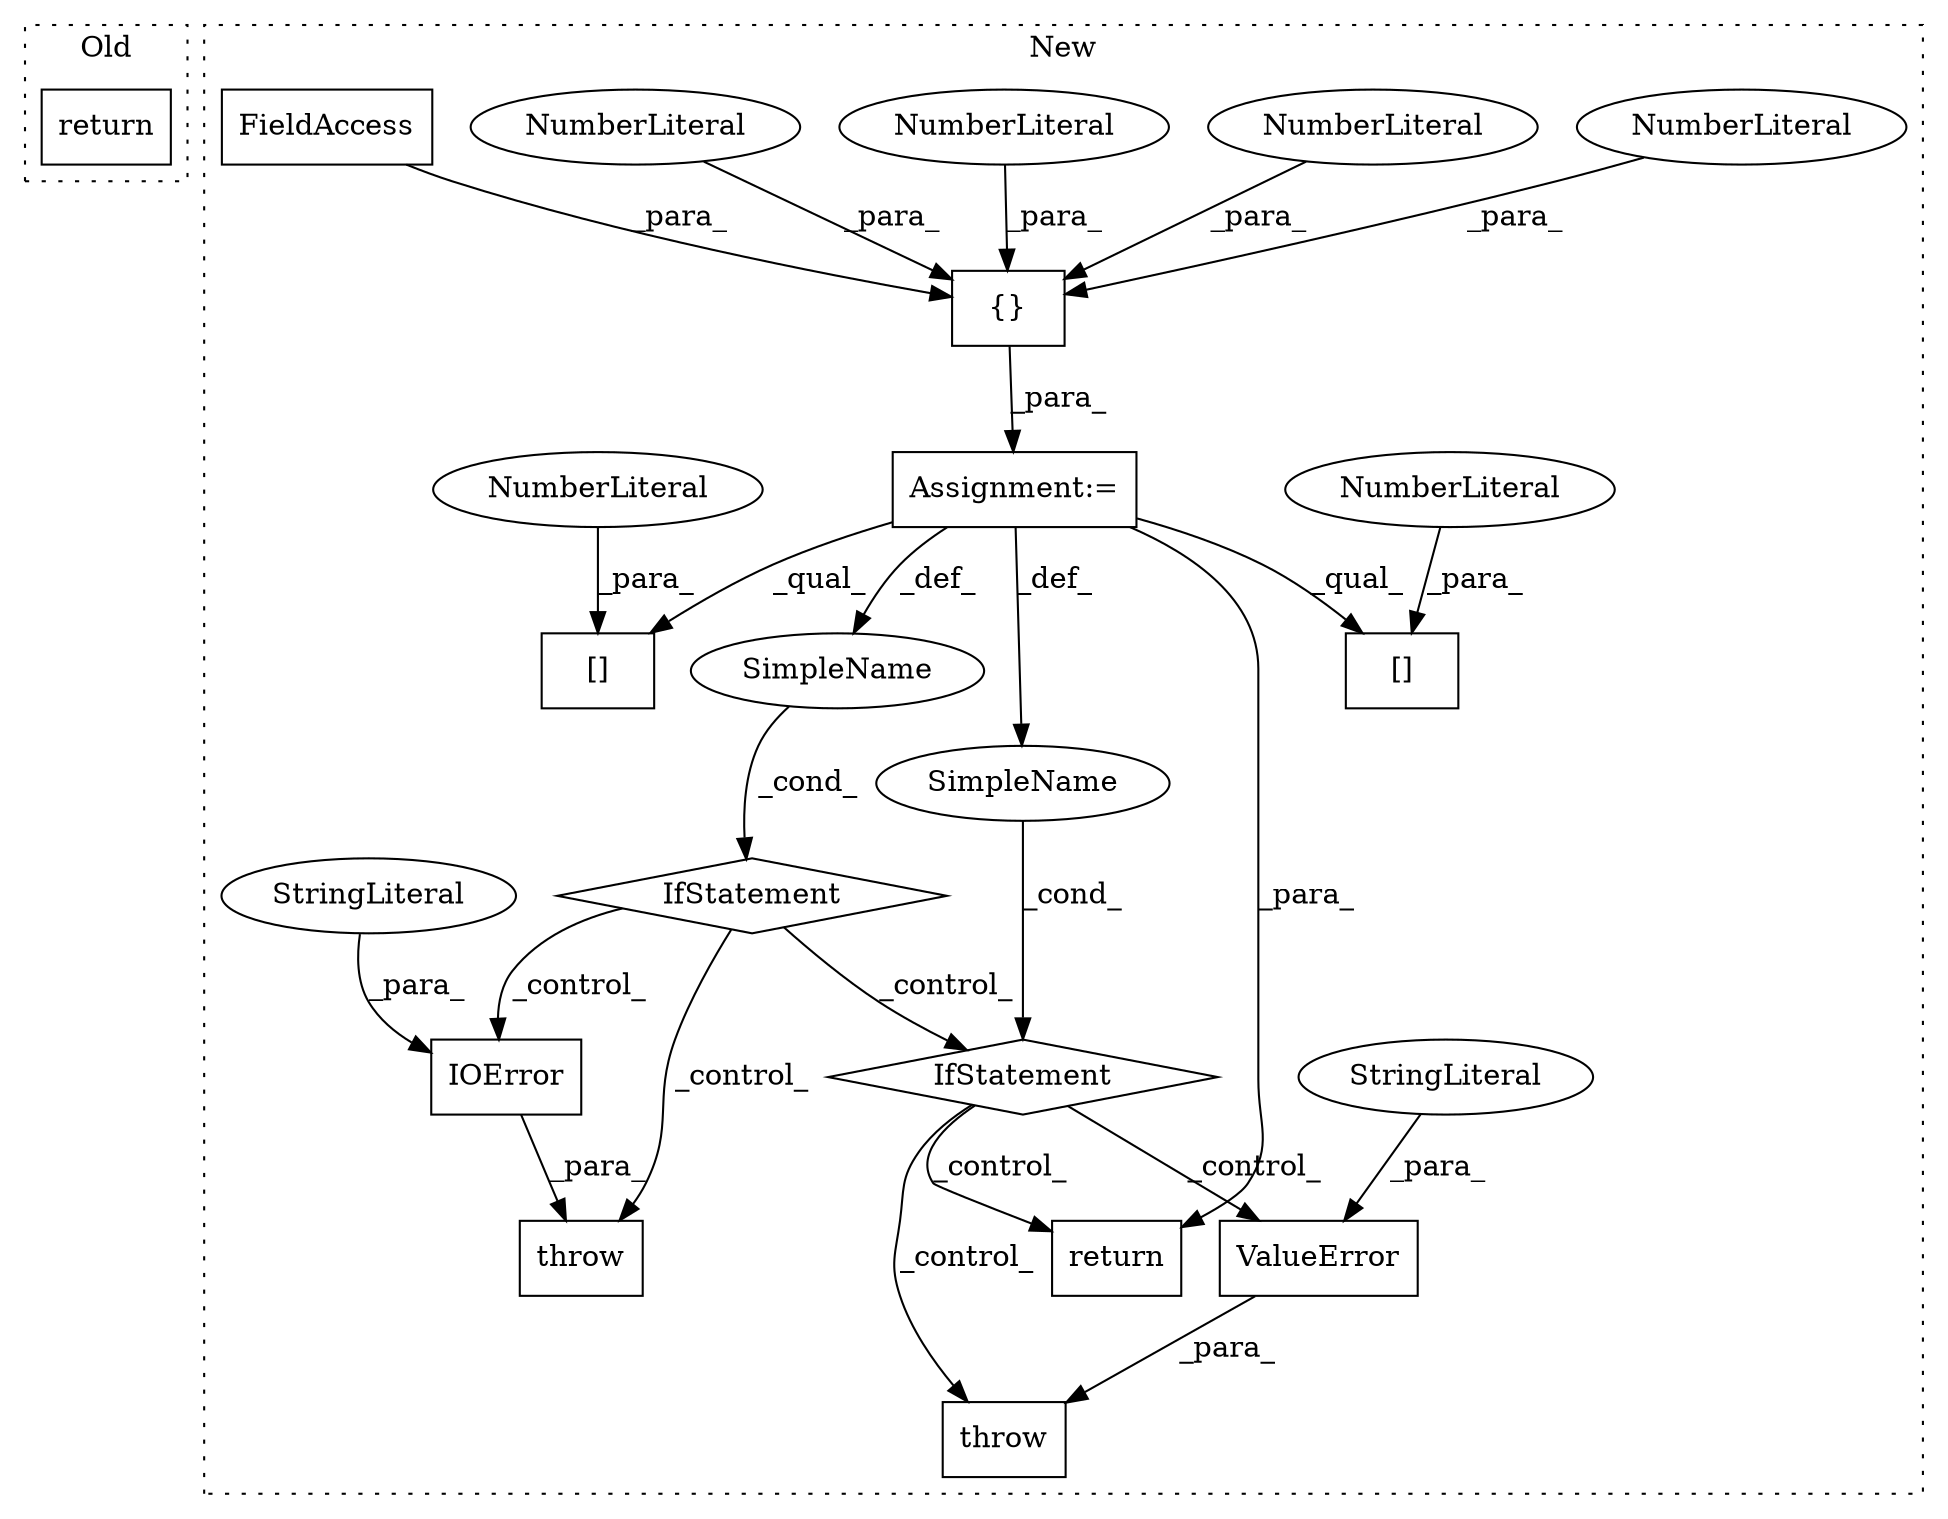 digraph G {
subgraph cluster0 {
1 [label="return" a="41" s="18721" l="7" shape="box"];
label = "Old";
style="dotted";
}
subgraph cluster1 {
2 [label="IOError" a="32" s="22973,23023" l="8,1" shape="box"];
3 [label="throw" a="53" s="22967" l="6" shape="box"];
4 [label="IfStatement" a="25" s="22731,22750" l="4,2" shape="diamond"];
5 [label="SimpleName" a="42" s="" l="" shape="ellipse"];
6 [label="return" a="41" s="22789" l="7" shape="box"];
7 [label="IfStatement" a="25" s="22760,22777" l="4,2" shape="diamond"];
8 [label="SimpleName" a="42" s="" l="" shape="ellipse"];
9 [label="ValueError" a="32" s="22885,22936" l="11,1" shape="box"];
10 [label="{}" a="4" s="22639,22679" l="1,1" shape="box"];
11 [label="[]" a="2" s="22827,22834" l="6,1" shape="box"];
12 [label="NumberLiteral" a="34" s="22833" l="1" shape="ellipse"];
13 [label="NumberLiteral" a="34" s="22672" l="1" shape="ellipse"];
14 [label="[]" a="2" s="22800,22807" l="6,1" shape="box"];
15 [label="NumberLiteral" a="34" s="22670" l="1" shape="ellipse"];
16 [label="NumberLiteral" a="34" s="22676" l="1" shape="ellipse"];
17 [label="NumberLiteral" a="34" s="22806" l="1" shape="ellipse"];
18 [label="NumberLiteral" a="34" s="22678" l="1" shape="ellipse"];
19 [label="throw" a="53" s="22879" l="6" shape="box"];
20 [label="FieldAccess" a="22" s="22640" l="16" shape="box"];
21 [label="StringLiteral" a="45" s="22981" l="42" shape="ellipse"];
22 [label="StringLiteral" a="45" s="22896" l="40" shape="ellipse"];
23 [label="Assignment:=" a="7" s="22629" l="1" shape="box"];
label = "New";
style="dotted";
}
2 -> 3 [label="_para_"];
4 -> 3 [label="_control_"];
4 -> 2 [label="_control_"];
4 -> 7 [label="_control_"];
5 -> 4 [label="_cond_"];
7 -> 6 [label="_control_"];
7 -> 9 [label="_control_"];
7 -> 19 [label="_control_"];
8 -> 7 [label="_cond_"];
9 -> 19 [label="_para_"];
10 -> 23 [label="_para_"];
12 -> 11 [label="_para_"];
13 -> 10 [label="_para_"];
15 -> 10 [label="_para_"];
16 -> 10 [label="_para_"];
17 -> 14 [label="_para_"];
18 -> 10 [label="_para_"];
20 -> 10 [label="_para_"];
21 -> 2 [label="_para_"];
22 -> 9 [label="_para_"];
23 -> 5 [label="_def_"];
23 -> 8 [label="_def_"];
23 -> 6 [label="_para_"];
23 -> 11 [label="_qual_"];
23 -> 14 [label="_qual_"];
}